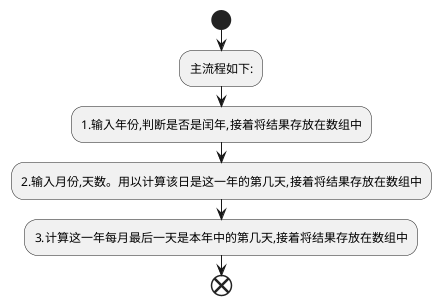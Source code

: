 @startuml
start
:主流程如下:;
:1.输入年份,判断是否是闰年,接着将结果存放在数组中;
:2.输入月份,天数。用以计算该日是这一年的第几天,接着将结果存放在数组中;
:3.计算这一年每月最后一天是本年中的第几天,接着将结果存放在数组中;
end
@enduml